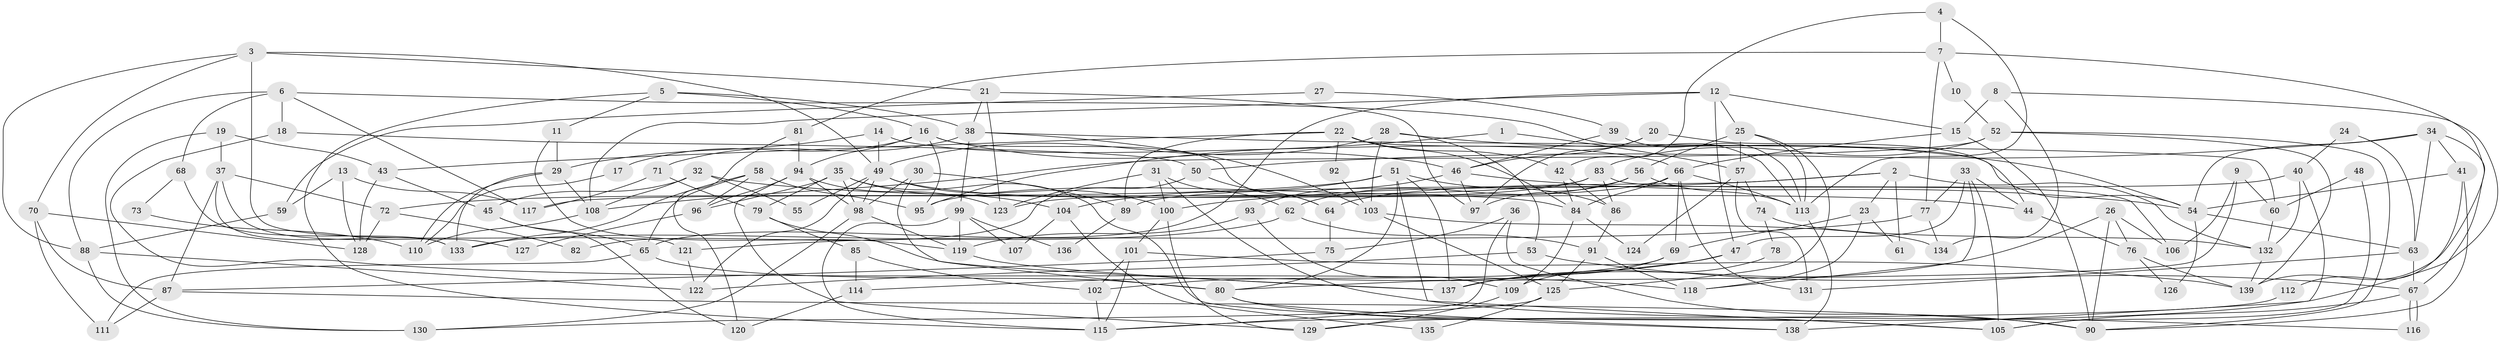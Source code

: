 // coarse degree distribution, {8: 0.01020408163265306, 7: 0.07142857142857142, 13: 0.01020408163265306, 4: 0.24489795918367346, 3: 0.16326530612244897, 5: 0.20408163265306123, 6: 0.09183673469387756, 2: 0.14285714285714285, 9: 0.01020408163265306, 12: 0.01020408163265306, 10: 0.030612244897959183, 11: 0.01020408163265306}
// Generated by graph-tools (version 1.1) at 2025/51/03/04/25 22:51:00]
// undirected, 139 vertices, 278 edges
graph export_dot {
  node [color=gray90,style=filled];
  1;
  2;
  3;
  4;
  5;
  6;
  7;
  8;
  9;
  10;
  11;
  12;
  13;
  14;
  15;
  16;
  17;
  18;
  19;
  20;
  21;
  22;
  23;
  24;
  25;
  26;
  27;
  28;
  29;
  30;
  31;
  32;
  33;
  34;
  35;
  36;
  37;
  38;
  39;
  40;
  41;
  42;
  43;
  44;
  45;
  46;
  47;
  48;
  49;
  50;
  51;
  52;
  53;
  54;
  55;
  56;
  57;
  58;
  59;
  60;
  61;
  62;
  63;
  64;
  65;
  66;
  67;
  68;
  69;
  70;
  71;
  72;
  73;
  74;
  75;
  76;
  77;
  78;
  79;
  80;
  81;
  82;
  83;
  84;
  85;
  86;
  87;
  88;
  89;
  90;
  91;
  92;
  93;
  94;
  95;
  96;
  97;
  98;
  99;
  100;
  101;
  102;
  103;
  104;
  105;
  106;
  107;
  108;
  109;
  110;
  111;
  112;
  113;
  114;
  115;
  116;
  117;
  118;
  119;
  120;
  121;
  122;
  123;
  124;
  125;
  126;
  127;
  128;
  129;
  130;
  131;
  132;
  133;
  134;
  135;
  136;
  137;
  138;
  139;
  1 -- 57;
  1 -- 95;
  2 -- 23;
  2 -- 64;
  2 -- 61;
  2 -- 100;
  2 -- 132;
  3 -- 49;
  3 -- 21;
  3 -- 70;
  3 -- 88;
  3 -- 121;
  4 -- 113;
  4 -- 7;
  4 -- 42;
  5 -- 11;
  5 -- 16;
  5 -- 38;
  5 -- 115;
  6 -- 117;
  6 -- 88;
  6 -- 18;
  6 -- 68;
  6 -- 113;
  7 -- 139;
  7 -- 77;
  7 -- 10;
  7 -- 81;
  8 -- 15;
  8 -- 115;
  8 -- 134;
  9 -- 106;
  9 -- 80;
  9 -- 60;
  10 -- 52;
  11 -- 29;
  11 -- 119;
  12 -- 108;
  12 -- 25;
  12 -- 15;
  12 -- 47;
  12 -- 65;
  13 -- 128;
  13 -- 117;
  13 -- 59;
  14 -- 66;
  14 -- 49;
  14 -- 29;
  15 -- 66;
  15 -- 90;
  16 -- 94;
  16 -- 46;
  16 -- 17;
  16 -- 64;
  16 -- 95;
  17 -- 110;
  18 -- 118;
  18 -- 50;
  19 -- 37;
  19 -- 43;
  19 -- 130;
  20 -- 44;
  20 -- 46;
  20 -- 97;
  21 -- 97;
  21 -- 38;
  21 -- 123;
  22 -- 54;
  22 -- 42;
  22 -- 43;
  22 -- 84;
  22 -- 89;
  22 -- 92;
  23 -- 69;
  23 -- 118;
  23 -- 61;
  24 -- 63;
  24 -- 40;
  25 -- 56;
  25 -- 113;
  25 -- 57;
  25 -- 125;
  26 -- 90;
  26 -- 137;
  26 -- 76;
  26 -- 106;
  27 -- 59;
  27 -- 39;
  28 -- 49;
  28 -- 53;
  28 -- 54;
  28 -- 103;
  29 -- 133;
  29 -- 108;
  29 -- 110;
  30 -- 98;
  30 -- 89;
  30 -- 80;
  31 -- 100;
  31 -- 62;
  31 -- 116;
  31 -- 123;
  32 -- 108;
  32 -- 44;
  32 -- 45;
  32 -- 55;
  33 -- 47;
  33 -- 105;
  33 -- 44;
  33 -- 77;
  33 -- 118;
  34 -- 67;
  34 -- 54;
  34 -- 41;
  34 -- 50;
  34 -- 63;
  35 -- 98;
  35 -- 138;
  35 -- 79;
  35 -- 96;
  35 -- 104;
  36 -- 90;
  36 -- 115;
  36 -- 75;
  37 -- 72;
  37 -- 87;
  37 -- 127;
  37 -- 133;
  38 -- 60;
  38 -- 71;
  38 -- 99;
  38 -- 103;
  39 -- 46;
  39 -- 113;
  40 -- 138;
  40 -- 132;
  40 -- 89;
  41 -- 90;
  41 -- 54;
  41 -- 112;
  42 -- 84;
  42 -- 86;
  43 -- 45;
  43 -- 128;
  44 -- 76;
  45 -- 65;
  45 -- 120;
  46 -- 54;
  46 -- 93;
  46 -- 97;
  47 -- 137;
  47 -- 114;
  48 -- 60;
  48 -- 105;
  49 -- 122;
  49 -- 98;
  49 -- 55;
  49 -- 84;
  49 -- 100;
  50 -- 64;
  50 -- 82;
  51 -- 105;
  51 -- 137;
  51 -- 72;
  51 -- 80;
  51 -- 86;
  51 -- 104;
  52 -- 90;
  52 -- 83;
  52 -- 108;
  52 -- 139;
  53 -- 67;
  53 -- 122;
  54 -- 63;
  54 -- 126;
  56 -- 97;
  56 -- 62;
  56 -- 113;
  57 -- 131;
  57 -- 74;
  57 -- 124;
  58 -- 95;
  58 -- 65;
  58 -- 96;
  58 -- 133;
  59 -- 88;
  60 -- 132;
  62 -- 91;
  62 -- 133;
  63 -- 67;
  63 -- 131;
  64 -- 75;
  65 -- 80;
  65 -- 111;
  66 -- 113;
  66 -- 84;
  66 -- 69;
  66 -- 95;
  66 -- 131;
  67 -- 116;
  67 -- 116;
  67 -- 105;
  68 -- 133;
  68 -- 73;
  69 -- 102;
  69 -- 137;
  70 -- 111;
  70 -- 87;
  70 -- 128;
  71 -- 79;
  71 -- 117;
  72 -- 128;
  72 -- 82;
  73 -- 110;
  74 -- 132;
  74 -- 78;
  75 -- 87;
  76 -- 139;
  76 -- 126;
  77 -- 134;
  77 -- 121;
  78 -- 109;
  79 -- 137;
  79 -- 85;
  80 -- 105;
  80 -- 138;
  81 -- 94;
  81 -- 120;
  83 -- 123;
  83 -- 86;
  83 -- 106;
  83 -- 117;
  84 -- 109;
  84 -- 124;
  85 -- 114;
  85 -- 102;
  86 -- 91;
  87 -- 90;
  87 -- 111;
  88 -- 130;
  88 -- 122;
  89 -- 136;
  91 -- 125;
  91 -- 118;
  92 -- 103;
  93 -- 119;
  93 -- 109;
  94 -- 123;
  94 -- 96;
  94 -- 98;
  94 -- 129;
  96 -- 127;
  98 -- 130;
  98 -- 119;
  99 -- 115;
  99 -- 107;
  99 -- 119;
  99 -- 136;
  100 -- 101;
  100 -- 129;
  101 -- 115;
  101 -- 102;
  101 -- 139;
  102 -- 115;
  103 -- 125;
  103 -- 134;
  104 -- 107;
  104 -- 135;
  108 -- 110;
  109 -- 129;
  112 -- 129;
  113 -- 138;
  114 -- 120;
  119 -- 137;
  121 -- 122;
  125 -- 130;
  125 -- 135;
  132 -- 139;
}
